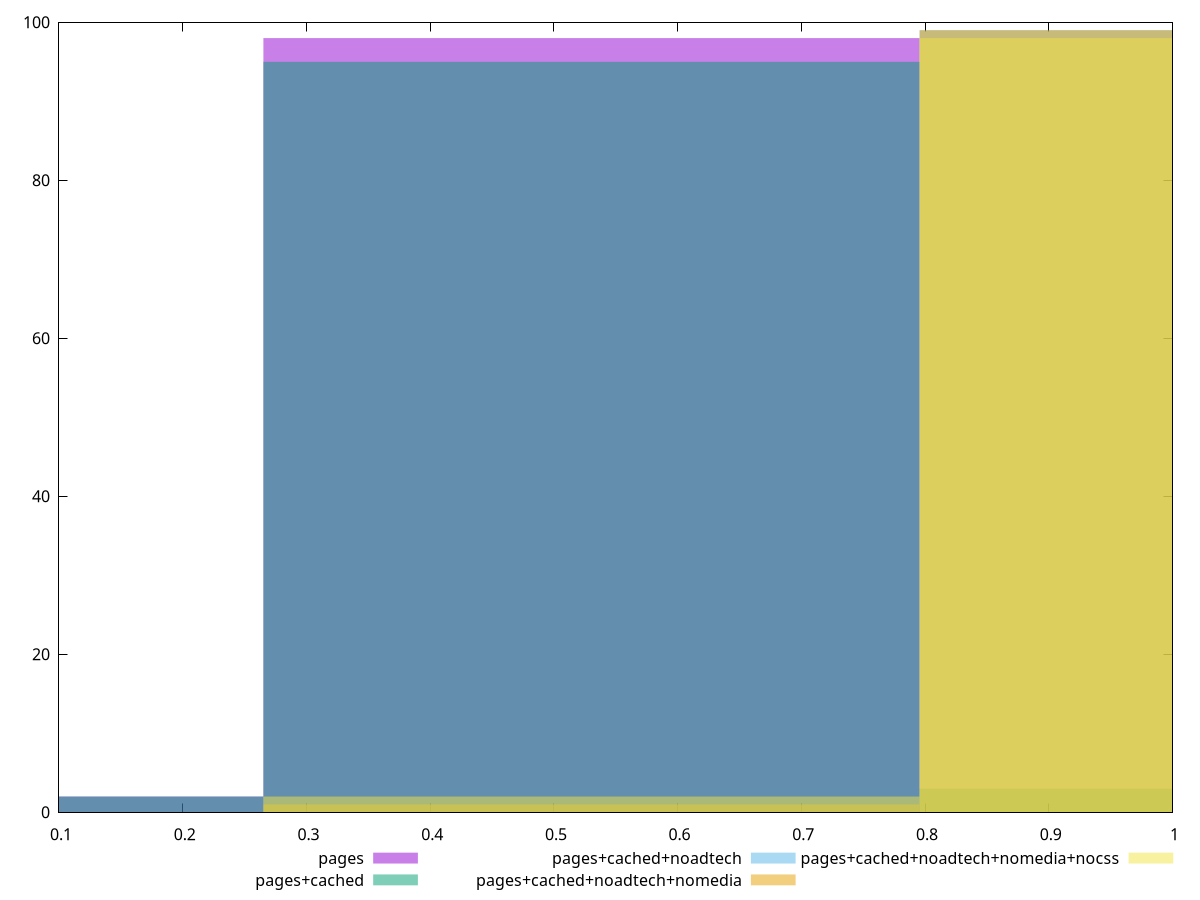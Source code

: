 reset

$pages <<EOF
0 2
0.5304110441932518 98
EOF

$pagesCached <<EOF
0 2
0.5304110441932518 95
1.0608220883865036 3
EOF

$pagesCachedNoadtech <<EOF
0.5304110441932518 1
1.0608220883865036 99
EOF

$pagesCachedNoadtechNomedia <<EOF
0.5304110441932518 1
1.0608220883865036 99
EOF

$pagesCachedNoadtechNomediaNocss <<EOF
0.5304110441932518 2
1.0608220883865036 98
EOF

set key outside below
set boxwidth 0.5304110441932518
set xrange [0.1:1]
set yrange [0:100]
set trange [0:100]
set style fill transparent solid 0.5 noborder
set terminal svg size 640, 530 enhanced background rgb 'white'
set output "report_00019_2021-02-10T18-14-37.922Z//speed-index/comparison/histogram/all_score.svg"

plot $pages title "pages" with boxes, \
     $pagesCached title "pages+cached" with boxes, \
     $pagesCachedNoadtech title "pages+cached+noadtech" with boxes, \
     $pagesCachedNoadtechNomedia title "pages+cached+noadtech+nomedia" with boxes, \
     $pagesCachedNoadtechNomediaNocss title "pages+cached+noadtech+nomedia+nocss" with boxes

reset

